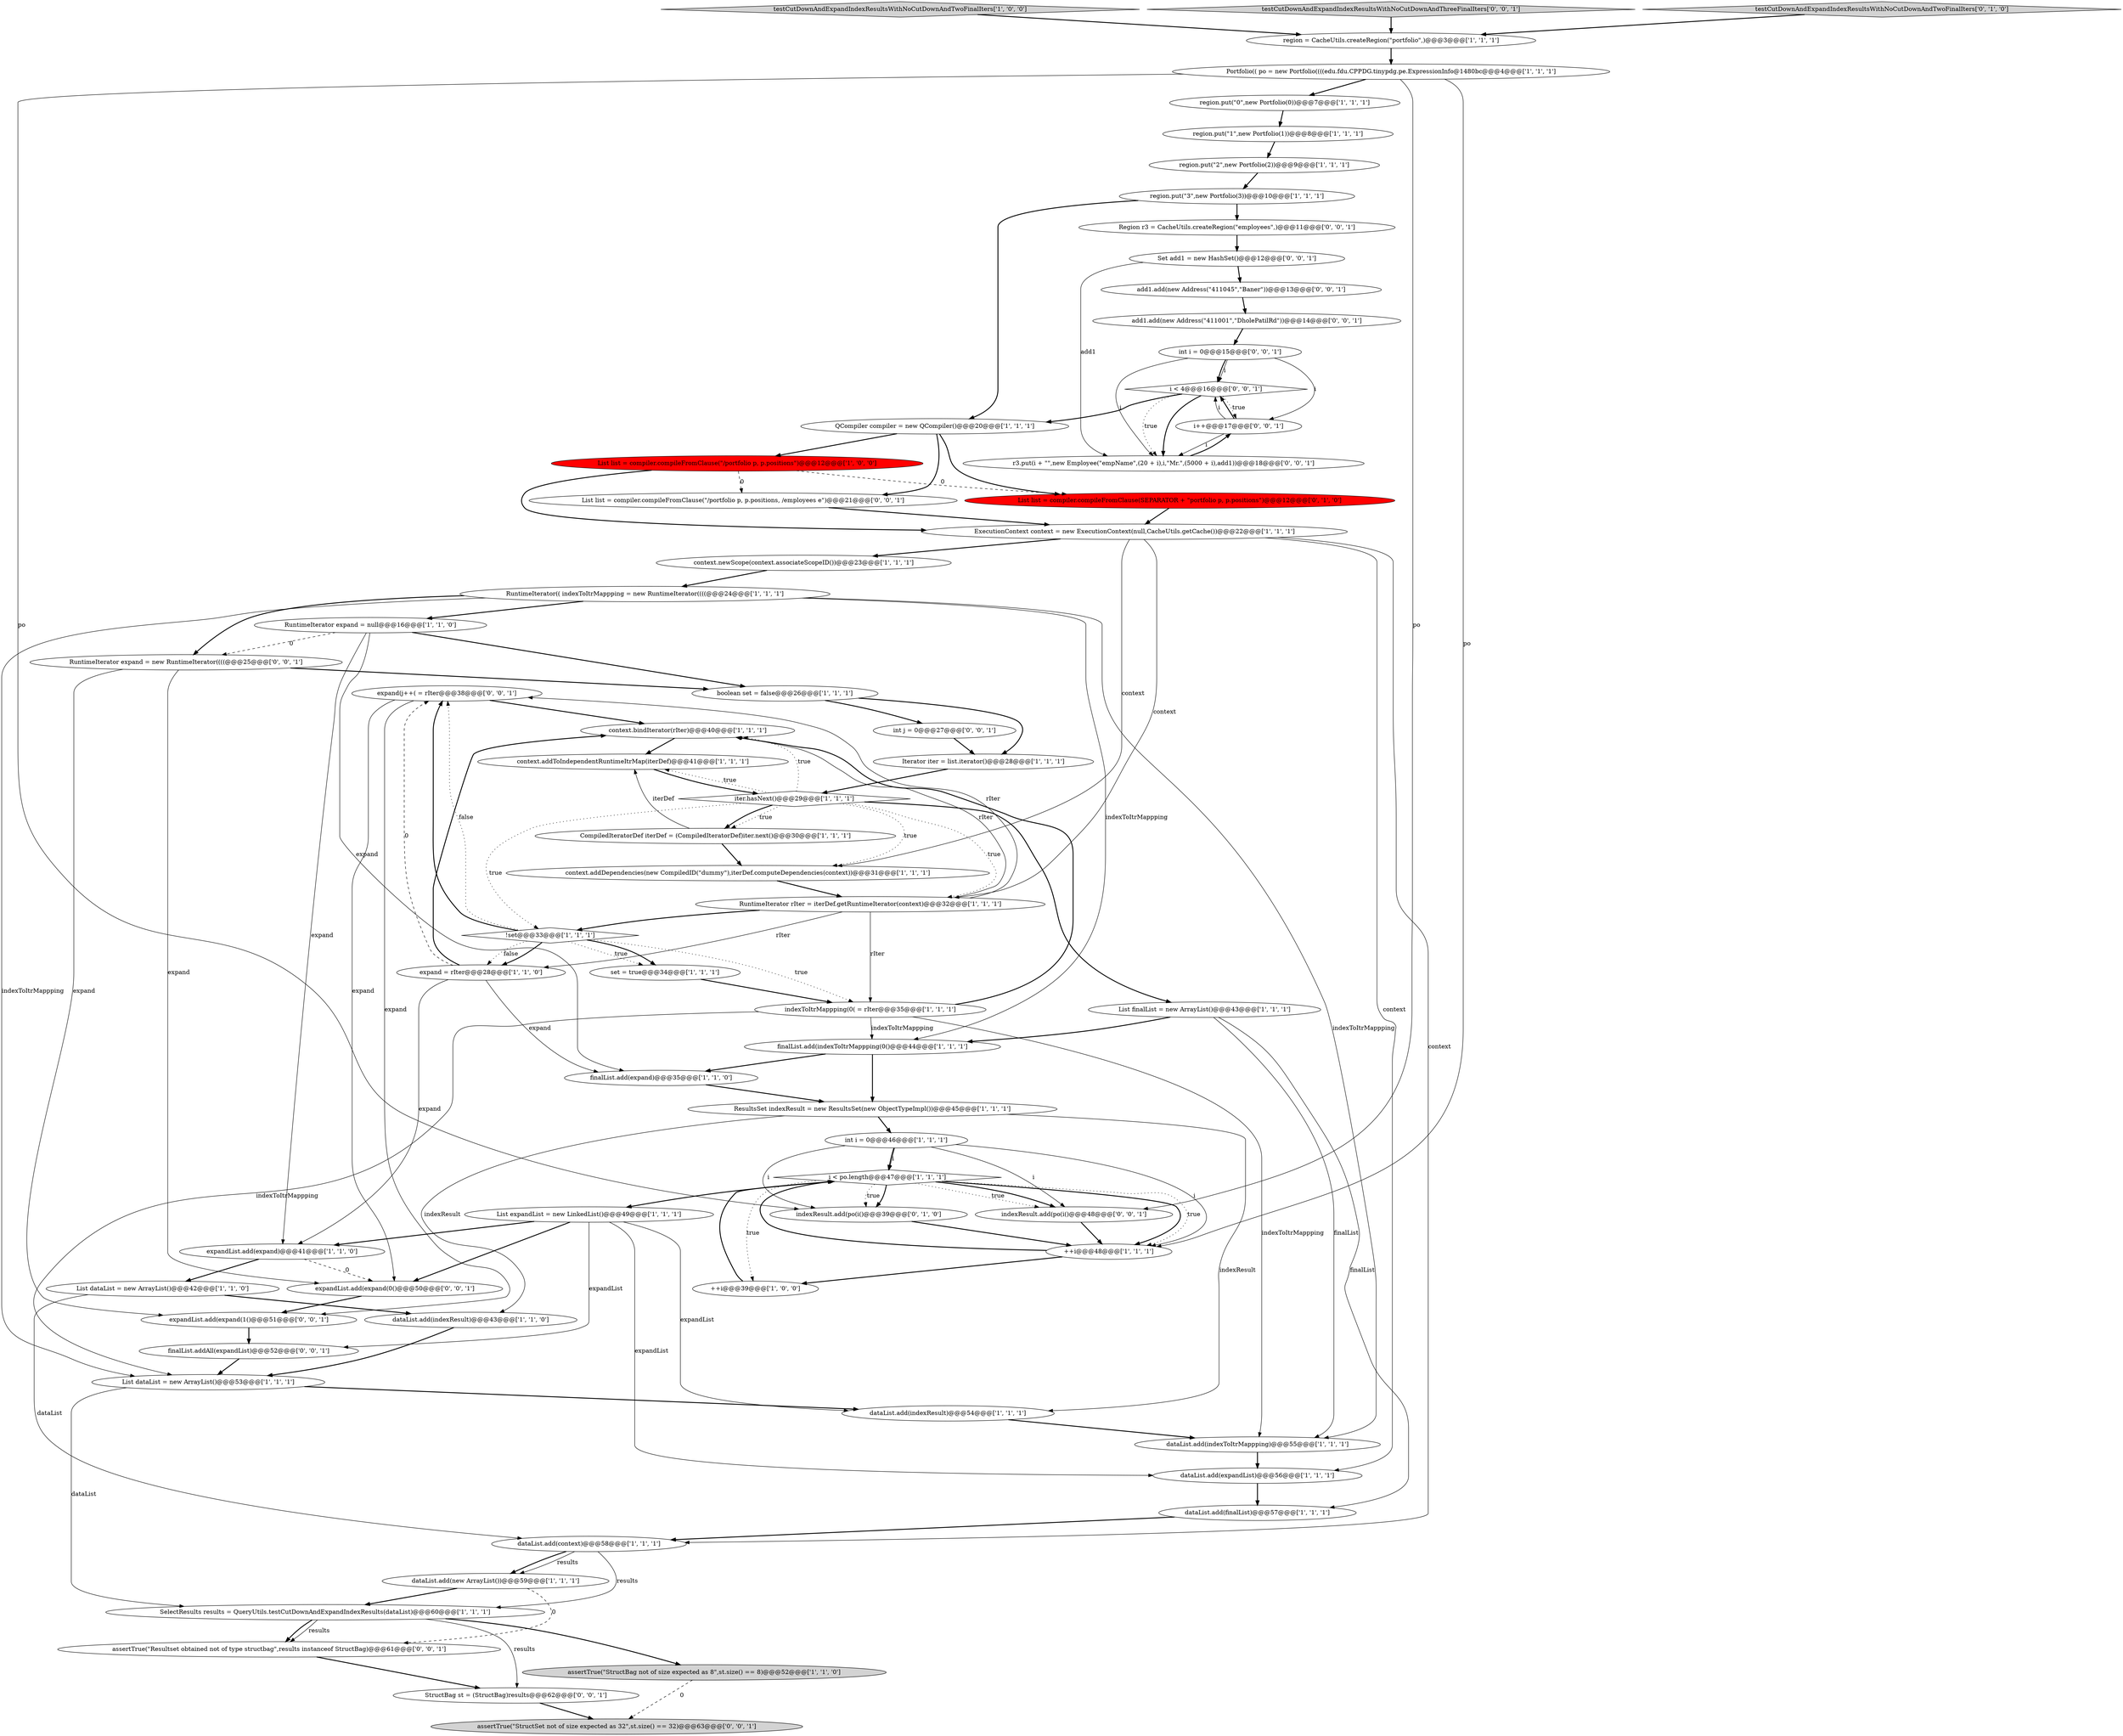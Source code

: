 digraph {
37 [style = filled, label = "i < po.length@@@47@@@['1', '1', '1']", fillcolor = white, shape = diamond image = "AAA0AAABBB1BBB"];
14 [style = filled, label = "List dataList = new ArrayList()@@@42@@@['1', '1', '0']", fillcolor = white, shape = ellipse image = "AAA0AAABBB1BBB"];
4 [style = filled, label = "List list = compiler.compileFromClause(\"/portfolio p, p.positions\")@@@12@@@['1', '0', '0']", fillcolor = red, shape = ellipse image = "AAA1AAABBB1BBB"];
7 [style = filled, label = "region.put(\"0\",new Portfolio(0))@@@7@@@['1', '1', '1']", fillcolor = white, shape = ellipse image = "AAA0AAABBB1BBB"];
18 [style = filled, label = "context.addDependencies(new CompiledID(\"dummy\"),iterDef.computeDependencies(context))@@@31@@@['1', '1', '1']", fillcolor = white, shape = ellipse image = "AAA0AAABBB1BBB"];
3 [style = filled, label = "assertTrue(\"StructBag not of size expected as 8\",st.size() == 8)@@@52@@@['1', '1', '0']", fillcolor = lightgray, shape = ellipse image = "AAA0AAABBB1BBB"];
67 [style = filled, label = "finalList.addAll(expandList)@@@52@@@['0', '0', '1']", fillcolor = white, shape = ellipse image = "AAA0AAABBB3BBB"];
50 [style = filled, label = "indexResult.add(po(i()@@@48@@@['0', '0', '1']", fillcolor = white, shape = ellipse image = "AAA0AAABBB3BBB"];
13 [style = filled, label = "boolean set = false@@@26@@@['1', '1', '1']", fillcolor = white, shape = ellipse image = "AAA0AAABBB1BBB"];
42 [style = filled, label = "!set@@@33@@@['1', '1', '1']", fillcolor = white, shape = diamond image = "AAA0AAABBB1BBB"];
40 [style = filled, label = "dataList.add(context)@@@58@@@['1', '1', '1']", fillcolor = white, shape = ellipse image = "AAA0AAABBB1BBB"];
33 [style = filled, label = "dataList.add(new ArrayList())@@@59@@@['1', '1', '1']", fillcolor = white, shape = ellipse image = "AAA0AAABBB1BBB"];
43 [style = filled, label = "set = true@@@34@@@['1', '1', '1']", fillcolor = white, shape = ellipse image = "AAA0AAABBB1BBB"];
59 [style = filled, label = "assertTrue(\"Resultset obtained not of type structbag\",results instanceof StructBag)@@@61@@@['0', '0', '1']", fillcolor = white, shape = ellipse image = "AAA0AAABBB3BBB"];
32 [style = filled, label = "RuntimeIterator rIter = iterDef.getRuntimeIterator(context)@@@32@@@['1', '1', '1']", fillcolor = white, shape = ellipse image = "AAA0AAABBB1BBB"];
44 [style = filled, label = "context.addToIndependentRuntimeItrMap(iterDef)@@@41@@@['1', '1', '1']", fillcolor = white, shape = ellipse image = "AAA0AAABBB1BBB"];
26 [style = filled, label = "Iterator iter = list.iterator()@@@28@@@['1', '1', '1']", fillcolor = white, shape = ellipse image = "AAA0AAABBB1BBB"];
65 [style = filled, label = "i < 4@@@16@@@['0', '0', '1']", fillcolor = white, shape = diamond image = "AAA0AAABBB3BBB"];
29 [style = filled, label = "dataList.add(indexToItrMappping)@@@55@@@['1', '1', '1']", fillcolor = white, shape = ellipse image = "AAA0AAABBB1BBB"];
54 [style = filled, label = "add1.add(new Address(\"411045\",\"Baner\"))@@@13@@@['0', '0', '1']", fillcolor = white, shape = ellipse image = "AAA0AAABBB3BBB"];
30 [style = filled, label = "++i@@@48@@@['1', '1', '1']", fillcolor = white, shape = ellipse image = "AAA0AAABBB1BBB"];
6 [style = filled, label = "List dataList = new ArrayList()@@@53@@@['1', '1', '1']", fillcolor = white, shape = ellipse image = "AAA0AAABBB1BBB"];
64 [style = filled, label = "int j = 0@@@27@@@['0', '0', '1']", fillcolor = white, shape = ellipse image = "AAA0AAABBB3BBB"];
11 [style = filled, label = "testCutDownAndExpandIndexResultsWithNoCutDownAndTwoFinalIters['1', '0', '0']", fillcolor = lightgray, shape = diamond image = "AAA0AAABBB1BBB"];
60 [style = filled, label = "testCutDownAndExpandIndexResultsWithNoCutDownAndThreeFinalIters['0', '0', '1']", fillcolor = lightgray, shape = diamond image = "AAA0AAABBB3BBB"];
45 [style = filled, label = "dataList.add(expandList)@@@56@@@['1', '1', '1']", fillcolor = white, shape = ellipse image = "AAA0AAABBB1BBB"];
1 [style = filled, label = "context.newScope(context.associateScopeID())@@@23@@@['1', '1', '1']", fillcolor = white, shape = ellipse image = "AAA0AAABBB1BBB"];
9 [style = filled, label = "expand = rIter@@@28@@@['1', '1', '0']", fillcolor = white, shape = ellipse image = "AAA0AAABBB1BBB"];
16 [style = filled, label = "region.put(\"3\",new Portfolio(3))@@@10@@@['1', '1', '1']", fillcolor = white, shape = ellipse image = "AAA0AAABBB1BBB"];
49 [style = filled, label = "List list = compiler.compileFromClause(\"/portfolio p, p.positions, /employees e\")@@@21@@@['0', '0', '1']", fillcolor = white, shape = ellipse image = "AAA0AAABBB3BBB"];
58 [style = filled, label = "add1.add(new Address(\"411001\",\"DholePatilRd\"))@@@14@@@['0', '0', '1']", fillcolor = white, shape = ellipse image = "AAA0AAABBB3BBB"];
68 [style = filled, label = "expand(j++( = rIter@@@38@@@['0', '0', '1']", fillcolor = white, shape = ellipse image = "AAA0AAABBB3BBB"];
2 [style = filled, label = "expandList.add(expand)@@@41@@@['1', '1', '0']", fillcolor = white, shape = ellipse image = "AAA0AAABBB1BBB"];
55 [style = filled, label = "StructBag st = (StructBag)results@@@62@@@['0', '0', '1']", fillcolor = white, shape = ellipse image = "AAA0AAABBB3BBB"];
27 [style = filled, label = "RuntimeIterator(( indexToItrMappping = new RuntimeIterator((((@@@24@@@['1', '1', '1']", fillcolor = white, shape = ellipse image = "AAA0AAABBB1BBB"];
31 [style = filled, label = "context.bindIterator(rIter)@@@40@@@['1', '1', '1']", fillcolor = white, shape = ellipse image = "AAA0AAABBB1BBB"];
56 [style = filled, label = "int i = 0@@@15@@@['0', '0', '1']", fillcolor = white, shape = ellipse image = "AAA0AAABBB3BBB"];
41 [style = filled, label = "dataList.add(finalList)@@@57@@@['1', '1', '1']", fillcolor = white, shape = ellipse image = "AAA0AAABBB1BBB"];
46 [style = filled, label = "testCutDownAndExpandIndexResultsWithNoCutDownAndTwoFinalIters['0', '1', '0']", fillcolor = lightgray, shape = diamond image = "AAA0AAABBB2BBB"];
48 [style = filled, label = "indexResult.add(po(i()@@@39@@@['0', '1', '0']", fillcolor = white, shape = ellipse image = "AAA0AAABBB2BBB"];
12 [style = filled, label = "region.put(\"1\",new Portfolio(1))@@@8@@@['1', '1', '1']", fillcolor = white, shape = ellipse image = "AAA0AAABBB1BBB"];
5 [style = filled, label = "ResultsSet indexResult = new ResultsSet(new ObjectTypeImpl())@@@45@@@['1', '1', '1']", fillcolor = white, shape = ellipse image = "AAA0AAABBB1BBB"];
47 [style = filled, label = "List list = compiler.compileFromClause(SEPARATOR + \"portfolio p, p.positions\")@@@12@@@['0', '1', '0']", fillcolor = red, shape = ellipse image = "AAA1AAABBB2BBB"];
15 [style = filled, label = "indexToItrMappping(0( = rIter@@@35@@@['1', '1', '1']", fillcolor = white, shape = ellipse image = "AAA0AAABBB1BBB"];
28 [style = filled, label = "region.put(\"2\",new Portfolio(2))@@@9@@@['1', '1', '1']", fillcolor = white, shape = ellipse image = "AAA0AAABBB1BBB"];
24 [style = filled, label = "QCompiler compiler = new QCompiler()@@@20@@@['1', '1', '1']", fillcolor = white, shape = ellipse image = "AAA0AAABBB1BBB"];
19 [style = filled, label = "RuntimeIterator expand = null@@@16@@@['1', '1', '0']", fillcolor = white, shape = ellipse image = "AAA0AAABBB1BBB"];
23 [style = filled, label = "SelectResults results = QueryUtils.testCutDownAndExpandIndexResults(dataList)@@@60@@@['1', '1', '1']", fillcolor = white, shape = ellipse image = "AAA0AAABBB1BBB"];
22 [style = filled, label = "dataList.add(indexResult)@@@54@@@['1', '1', '1']", fillcolor = white, shape = ellipse image = "AAA0AAABBB1BBB"];
34 [style = filled, label = "region = CacheUtils.createRegion(\"portfolio\",)@@@3@@@['1', '1', '1']", fillcolor = white, shape = ellipse image = "AAA0AAABBB1BBB"];
57 [style = filled, label = "Region r3 = CacheUtils.createRegion(\"employees\",)@@@11@@@['0', '0', '1']", fillcolor = white, shape = ellipse image = "AAA0AAABBB3BBB"];
39 [style = filled, label = "finalList.add(indexToItrMappping(0()@@@44@@@['1', '1', '1']", fillcolor = white, shape = ellipse image = "AAA0AAABBB1BBB"];
20 [style = filled, label = "finalList.add(expand)@@@35@@@['1', '1', '0']", fillcolor = white, shape = ellipse image = "AAA0AAABBB1BBB"];
35 [style = filled, label = "List finalList = new ArrayList()@@@43@@@['1', '1', '1']", fillcolor = white, shape = ellipse image = "AAA0AAABBB1BBB"];
36 [style = filled, label = "int i = 0@@@46@@@['1', '1', '1']", fillcolor = white, shape = ellipse image = "AAA0AAABBB1BBB"];
51 [style = filled, label = "i++@@@17@@@['0', '0', '1']", fillcolor = white, shape = ellipse image = "AAA0AAABBB3BBB"];
62 [style = filled, label = "assertTrue(\"StructSet not of size expected as 32\",st.size() == 32)@@@63@@@['0', '0', '1']", fillcolor = lightgray, shape = ellipse image = "AAA0AAABBB3BBB"];
25 [style = filled, label = "CompiledIteratorDef iterDef = (CompiledIteratorDef)iter.next()@@@30@@@['1', '1', '1']", fillcolor = white, shape = ellipse image = "AAA0AAABBB1BBB"];
17 [style = filled, label = "ExecutionContext context = new ExecutionContext(null,CacheUtils.getCache())@@@22@@@['1', '1', '1']", fillcolor = white, shape = ellipse image = "AAA0AAABBB1BBB"];
21 [style = filled, label = "Portfolio(( po = new Portfolio((((edu.fdu.CPPDG.tinypdg.pe.ExpressionInfo@1480bc@@@4@@@['1', '1', '1']", fillcolor = white, shape = ellipse image = "AAA0AAABBB1BBB"];
52 [style = filled, label = "expandList.add(expand(1()@@@51@@@['0', '0', '1']", fillcolor = white, shape = ellipse image = "AAA0AAABBB3BBB"];
61 [style = filled, label = "expandList.add(expand(0()@@@50@@@['0', '0', '1']", fillcolor = white, shape = ellipse image = "AAA0AAABBB3BBB"];
53 [style = filled, label = "RuntimeIterator expand = new RuntimeIterator((((@@@25@@@['0', '0', '1']", fillcolor = white, shape = ellipse image = "AAA0AAABBB3BBB"];
10 [style = filled, label = "++i@@@39@@@['1', '0', '0']", fillcolor = white, shape = ellipse image = "AAA0AAABBB1BBB"];
63 [style = filled, label = "Set add1 = new HashSet()@@@12@@@['0', '0', '1']", fillcolor = white, shape = ellipse image = "AAA0AAABBB3BBB"];
8 [style = filled, label = "dataList.add(indexResult)@@@43@@@['1', '1', '0']", fillcolor = white, shape = ellipse image = "AAA0AAABBB1BBB"];
38 [style = filled, label = "List expandList = new LinkedList()@@@49@@@['1', '1', '1']", fillcolor = white, shape = ellipse image = "AAA0AAABBB1BBB"];
66 [style = filled, label = "r3.put(i + \"\",new Employee(\"empName\",(20 + i),i,\"Mr.\",(5000 + i),add1))@@@18@@@['0', '0', '1']", fillcolor = white, shape = ellipse image = "AAA0AAABBB3BBB"];
0 [style = filled, label = "iter.hasNext()@@@29@@@['1', '1', '1']", fillcolor = white, shape = diamond image = "AAA0AAABBB1BBB"];
19->20 [style = solid, label="expand"];
46->34 [style = bold, label=""];
27->39 [style = solid, label="indexToItrMappping"];
68->31 [style = bold, label=""];
6->22 [style = bold, label=""];
55->62 [style = bold, label=""];
42->9 [style = bold, label=""];
1->27 [style = bold, label=""];
68->52 [style = solid, label="expand"];
8->6 [style = bold, label=""];
27->29 [style = solid, label="indexToItrMappping"];
65->51 [style = dotted, label="true"];
0->25 [style = dotted, label="true"];
29->45 [style = bold, label=""];
0->31 [style = dotted, label="true"];
53->52 [style = solid, label="expand"];
5->8 [style = solid, label="indexResult"];
24->49 [style = bold, label=""];
57->63 [style = bold, label=""];
56->51 [style = solid, label="i"];
37->50 [style = dotted, label="true"];
0->25 [style = bold, label=""];
52->67 [style = bold, label=""];
37->38 [style = bold, label=""];
15->39 [style = solid, label="indexToItrMappping"];
37->48 [style = bold, label=""];
2->14 [style = bold, label=""];
35->29 [style = solid, label="finalList"];
18->32 [style = bold, label=""];
23->59 [style = solid, label="results"];
27->19 [style = bold, label=""];
32->15 [style = solid, label="rIter"];
65->66 [style = dotted, label="true"];
51->66 [style = solid, label="i"];
5->36 [style = bold, label=""];
17->45 [style = solid, label="context"];
42->68 [style = dotted, label="false"];
15->29 [style = solid, label="indexToItrMappping"];
56->65 [style = bold, label=""];
45->41 [style = bold, label=""];
37->48 [style = dotted, label="true"];
0->44 [style = dotted, label="true"];
12->28 [style = bold, label=""];
51->65 [style = solid, label="i"];
63->54 [style = bold, label=""];
27->53 [style = bold, label=""];
50->30 [style = bold, label=""];
61->52 [style = bold, label=""];
21->50 [style = solid, label="po"];
42->68 [style = bold, label=""];
56->65 [style = solid, label="i"];
19->2 [style = solid, label="expand"];
65->66 [style = bold, label=""];
23->3 [style = bold, label=""];
0->42 [style = dotted, label="true"];
4->49 [style = dashed, label="0"];
36->30 [style = solid, label="i"];
36->37 [style = solid, label="i"];
24->47 [style = bold, label=""];
58->56 [style = bold, label=""];
54->58 [style = bold, label=""];
38->2 [style = bold, label=""];
19->53 [style = dashed, label="0"];
33->23 [style = bold, label=""];
32->31 [style = solid, label="rIter"];
2->61 [style = dashed, label="0"];
26->0 [style = bold, label=""];
19->13 [style = bold, label=""];
15->31 [style = bold, label=""];
42->43 [style = dotted, label="true"];
14->40 [style = solid, label="dataList"];
30->10 [style = bold, label=""];
66->51 [style = bold, label=""];
21->7 [style = bold, label=""];
59->55 [style = bold, label=""];
68->61 [style = solid, label="expand"];
14->8 [style = bold, label=""];
49->17 [style = bold, label=""];
36->37 [style = bold, label=""];
38->67 [style = solid, label="expandList"];
39->20 [style = bold, label=""];
32->42 [style = bold, label=""];
15->6 [style = solid, label="indexToItrMappping"];
23->59 [style = bold, label=""];
13->64 [style = bold, label=""];
4->17 [style = bold, label=""];
17->1 [style = bold, label=""];
0->18 [style = dotted, label="true"];
9->68 [style = dashed, label="0"];
9->20 [style = solid, label="expand"];
39->5 [style = bold, label=""];
9->31 [style = bold, label=""];
37->30 [style = bold, label=""];
16->24 [style = bold, label=""];
5->22 [style = solid, label="indexResult"];
32->68 [style = solid, label="rIter"];
35->39 [style = bold, label=""];
25->18 [style = bold, label=""];
22->29 [style = bold, label=""];
67->6 [style = bold, label=""];
56->66 [style = solid, label="i"];
32->9 [style = solid, label="rIter"];
40->33 [style = bold, label=""];
36->50 [style = solid, label="i"];
3->62 [style = dashed, label="0"];
38->22 [style = solid, label="expandList"];
23->55 [style = solid, label="results"];
31->44 [style = bold, label=""];
41->40 [style = bold, label=""];
13->26 [style = bold, label=""];
42->15 [style = dotted, label="true"];
51->65 [style = bold, label=""];
36->48 [style = solid, label="i"];
0->32 [style = dotted, label="true"];
48->30 [style = bold, label=""];
6->23 [style = solid, label="dataList"];
17->32 [style = solid, label="context"];
53->13 [style = bold, label=""];
34->21 [style = bold, label=""];
10->37 [style = bold, label=""];
42->9 [style = dotted, label="false"];
37->10 [style = dotted, label="true"];
21->48 [style = solid, label="po"];
17->18 [style = solid, label="context"];
42->43 [style = bold, label=""];
17->40 [style = solid, label="context"];
35->41 [style = solid, label="finalList"];
65->24 [style = bold, label=""];
53->61 [style = solid, label="expand"];
7->12 [style = bold, label=""];
4->47 [style = dashed, label="0"];
30->37 [style = bold, label=""];
38->61 [style = bold, label=""];
27->6 [style = solid, label="indexToItrMappping"];
28->16 [style = bold, label=""];
25->44 [style = solid, label="iterDef"];
9->2 [style = solid, label="expand"];
37->30 [style = dotted, label="true"];
20->5 [style = bold, label=""];
64->26 [style = bold, label=""];
24->4 [style = bold, label=""];
11->34 [style = bold, label=""];
60->34 [style = bold, label=""];
40->23 [style = solid, label="results"];
38->45 [style = solid, label="expandList"];
43->15 [style = bold, label=""];
16->57 [style = bold, label=""];
21->30 [style = solid, label="po"];
0->35 [style = bold, label=""];
33->59 [style = dashed, label="0"];
47->17 [style = bold, label=""];
40->33 [style = solid, label="results"];
37->50 [style = bold, label=""];
63->66 [style = solid, label="add1"];
44->0 [style = bold, label=""];
}
